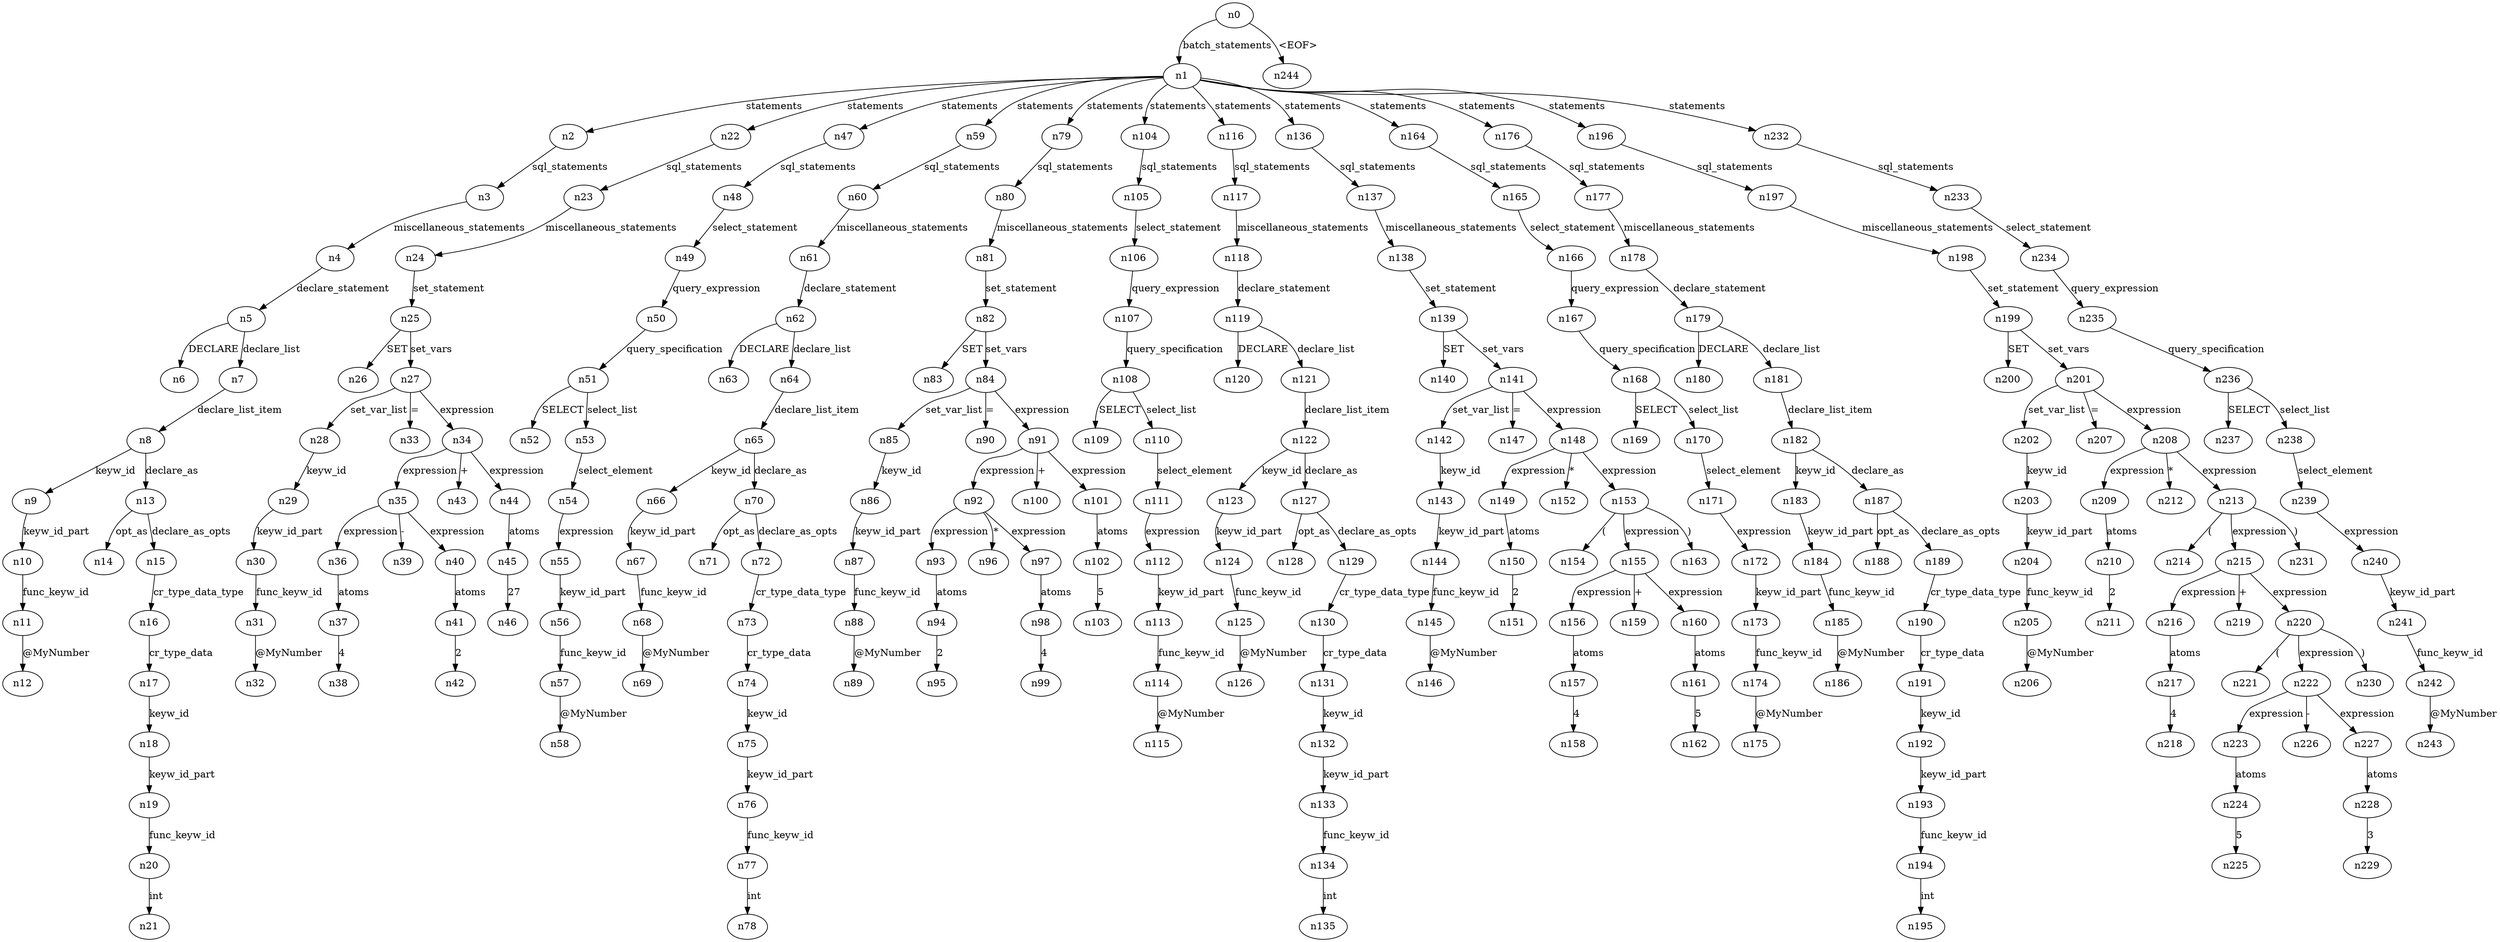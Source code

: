 digraph ParseTree {
  n0 -> n1 [label="batch_statements"];
  n1 -> n2 [label="statements"];
  n2 -> n3 [label="sql_statements"];
  n3 -> n4 [label="miscellaneous_statements"];
  n4 -> n5 [label="declare_statement"];
  n5 -> n6 [label="DECLARE"];
  n5 -> n7 [label="declare_list"];
  n7 -> n8 [label="declare_list_item"];
  n8 -> n9 [label="keyw_id"];
  n9 -> n10 [label="keyw_id_part"];
  n10 -> n11 [label="func_keyw_id"];
  n11 -> n12 [label="@MyNumber"];
  n8 -> n13 [label="declare_as"];
  n13 -> n14 [label="opt_as"];
  n13 -> n15 [label="declare_as_opts"];
  n15 -> n16 [label="cr_type_data_type"];
  n16 -> n17 [label="cr_type_data"];
  n17 -> n18 [label="keyw_id"];
  n18 -> n19 [label="keyw_id_part"];
  n19 -> n20 [label="func_keyw_id"];
  n20 -> n21 [label="int"];
  n1 -> n22 [label="statements"];
  n22 -> n23 [label="sql_statements"];
  n23 -> n24 [label="miscellaneous_statements"];
  n24 -> n25 [label="set_statement"];
  n25 -> n26 [label="SET"];
  n25 -> n27 [label="set_vars"];
  n27 -> n28 [label="set_var_list"];
  n28 -> n29 [label="keyw_id"];
  n29 -> n30 [label="keyw_id_part"];
  n30 -> n31 [label="func_keyw_id"];
  n31 -> n32 [label="@MyNumber"];
  n27 -> n33 [label="="];
  n27 -> n34 [label="expression"];
  n34 -> n35 [label="expression"];
  n35 -> n36 [label="expression"];
  n36 -> n37 [label="atoms"];
  n37 -> n38 [label="4"];
  n35 -> n39 [label="-"];
  n35 -> n40 [label="expression"];
  n40 -> n41 [label="atoms"];
  n41 -> n42 [label="2"];
  n34 -> n43 [label="+"];
  n34 -> n44 [label="expression"];
  n44 -> n45 [label="atoms"];
  n45 -> n46 [label="27"];
  n1 -> n47 [label="statements"];
  n47 -> n48 [label="sql_statements"];
  n48 -> n49 [label="select_statement"];
  n49 -> n50 [label="query_expression"];
  n50 -> n51 [label="query_specification"];
  n51 -> n52 [label="SELECT"];
  n51 -> n53 [label="select_list"];
  n53 -> n54 [label="select_element"];
  n54 -> n55 [label="expression"];
  n55 -> n56 [label="keyw_id_part"];
  n56 -> n57 [label="func_keyw_id"];
  n57 -> n58 [label="@MyNumber"];
  n1 -> n59 [label="statements"];
  n59 -> n60 [label="sql_statements"];
  n60 -> n61 [label="miscellaneous_statements"];
  n61 -> n62 [label="declare_statement"];
  n62 -> n63 [label="DECLARE"];
  n62 -> n64 [label="declare_list"];
  n64 -> n65 [label="declare_list_item"];
  n65 -> n66 [label="keyw_id"];
  n66 -> n67 [label="keyw_id_part"];
  n67 -> n68 [label="func_keyw_id"];
  n68 -> n69 [label="@MyNumber"];
  n65 -> n70 [label="declare_as"];
  n70 -> n71 [label="opt_as"];
  n70 -> n72 [label="declare_as_opts"];
  n72 -> n73 [label="cr_type_data_type"];
  n73 -> n74 [label="cr_type_data"];
  n74 -> n75 [label="keyw_id"];
  n75 -> n76 [label="keyw_id_part"];
  n76 -> n77 [label="func_keyw_id"];
  n77 -> n78 [label="int"];
  n1 -> n79 [label="statements"];
  n79 -> n80 [label="sql_statements"];
  n80 -> n81 [label="miscellaneous_statements"];
  n81 -> n82 [label="set_statement"];
  n82 -> n83 [label="SET"];
  n82 -> n84 [label="set_vars"];
  n84 -> n85 [label="set_var_list"];
  n85 -> n86 [label="keyw_id"];
  n86 -> n87 [label="keyw_id_part"];
  n87 -> n88 [label="func_keyw_id"];
  n88 -> n89 [label="@MyNumber"];
  n84 -> n90 [label="="];
  n84 -> n91 [label="expression"];
  n91 -> n92 [label="expression"];
  n92 -> n93 [label="expression"];
  n93 -> n94 [label="atoms"];
  n94 -> n95 [label="2"];
  n92 -> n96 [label="*"];
  n92 -> n97 [label="expression"];
  n97 -> n98 [label="atoms"];
  n98 -> n99 [label="4"];
  n91 -> n100 [label="+"];
  n91 -> n101 [label="expression"];
  n101 -> n102 [label="atoms"];
  n102 -> n103 [label="5"];
  n1 -> n104 [label="statements"];
  n104 -> n105 [label="sql_statements"];
  n105 -> n106 [label="select_statement"];
  n106 -> n107 [label="query_expression"];
  n107 -> n108 [label="query_specification"];
  n108 -> n109 [label="SELECT"];
  n108 -> n110 [label="select_list"];
  n110 -> n111 [label="select_element"];
  n111 -> n112 [label="expression"];
  n112 -> n113 [label="keyw_id_part"];
  n113 -> n114 [label="func_keyw_id"];
  n114 -> n115 [label="@MyNumber"];
  n1 -> n116 [label="statements"];
  n116 -> n117 [label="sql_statements"];
  n117 -> n118 [label="miscellaneous_statements"];
  n118 -> n119 [label="declare_statement"];
  n119 -> n120 [label="DECLARE"];
  n119 -> n121 [label="declare_list"];
  n121 -> n122 [label="declare_list_item"];
  n122 -> n123 [label="keyw_id"];
  n123 -> n124 [label="keyw_id_part"];
  n124 -> n125 [label="func_keyw_id"];
  n125 -> n126 [label="@MyNumber"];
  n122 -> n127 [label="declare_as"];
  n127 -> n128 [label="opt_as"];
  n127 -> n129 [label="declare_as_opts"];
  n129 -> n130 [label="cr_type_data_type"];
  n130 -> n131 [label="cr_type_data"];
  n131 -> n132 [label="keyw_id"];
  n132 -> n133 [label="keyw_id_part"];
  n133 -> n134 [label="func_keyw_id"];
  n134 -> n135 [label="int"];
  n1 -> n136 [label="statements"];
  n136 -> n137 [label="sql_statements"];
  n137 -> n138 [label="miscellaneous_statements"];
  n138 -> n139 [label="set_statement"];
  n139 -> n140 [label="SET"];
  n139 -> n141 [label="set_vars"];
  n141 -> n142 [label="set_var_list"];
  n142 -> n143 [label="keyw_id"];
  n143 -> n144 [label="keyw_id_part"];
  n144 -> n145 [label="func_keyw_id"];
  n145 -> n146 [label="@MyNumber"];
  n141 -> n147 [label="="];
  n141 -> n148 [label="expression"];
  n148 -> n149 [label="expression"];
  n149 -> n150 [label="atoms"];
  n150 -> n151 [label="2"];
  n148 -> n152 [label="*"];
  n148 -> n153 [label="expression"];
  n153 -> n154 [label="("];
  n153 -> n155 [label="expression"];
  n155 -> n156 [label="expression"];
  n156 -> n157 [label="atoms"];
  n157 -> n158 [label="4"];
  n155 -> n159 [label="+"];
  n155 -> n160 [label="expression"];
  n160 -> n161 [label="atoms"];
  n161 -> n162 [label="5"];
  n153 -> n163 [label=")"];
  n1 -> n164 [label="statements"];
  n164 -> n165 [label="sql_statements"];
  n165 -> n166 [label="select_statement"];
  n166 -> n167 [label="query_expression"];
  n167 -> n168 [label="query_specification"];
  n168 -> n169 [label="SELECT"];
  n168 -> n170 [label="select_list"];
  n170 -> n171 [label="select_element"];
  n171 -> n172 [label="expression"];
  n172 -> n173 [label="keyw_id_part"];
  n173 -> n174 [label="func_keyw_id"];
  n174 -> n175 [label="@MyNumber"];
  n1 -> n176 [label="statements"];
  n176 -> n177 [label="sql_statements"];
  n177 -> n178 [label="miscellaneous_statements"];
  n178 -> n179 [label="declare_statement"];
  n179 -> n180 [label="DECLARE"];
  n179 -> n181 [label="declare_list"];
  n181 -> n182 [label="declare_list_item"];
  n182 -> n183 [label="keyw_id"];
  n183 -> n184 [label="keyw_id_part"];
  n184 -> n185 [label="func_keyw_id"];
  n185 -> n186 [label="@MyNumber"];
  n182 -> n187 [label="declare_as"];
  n187 -> n188 [label="opt_as"];
  n187 -> n189 [label="declare_as_opts"];
  n189 -> n190 [label="cr_type_data_type"];
  n190 -> n191 [label="cr_type_data"];
  n191 -> n192 [label="keyw_id"];
  n192 -> n193 [label="keyw_id_part"];
  n193 -> n194 [label="func_keyw_id"];
  n194 -> n195 [label="int"];
  n1 -> n196 [label="statements"];
  n196 -> n197 [label="sql_statements"];
  n197 -> n198 [label="miscellaneous_statements"];
  n198 -> n199 [label="set_statement"];
  n199 -> n200 [label="SET"];
  n199 -> n201 [label="set_vars"];
  n201 -> n202 [label="set_var_list"];
  n202 -> n203 [label="keyw_id"];
  n203 -> n204 [label="keyw_id_part"];
  n204 -> n205 [label="func_keyw_id"];
  n205 -> n206 [label="@MyNumber"];
  n201 -> n207 [label="="];
  n201 -> n208 [label="expression"];
  n208 -> n209 [label="expression"];
  n209 -> n210 [label="atoms"];
  n210 -> n211 [label="2"];
  n208 -> n212 [label="*"];
  n208 -> n213 [label="expression"];
  n213 -> n214 [label="("];
  n213 -> n215 [label="expression"];
  n215 -> n216 [label="expression"];
  n216 -> n217 [label="atoms"];
  n217 -> n218 [label="4"];
  n215 -> n219 [label="+"];
  n215 -> n220 [label="expression"];
  n220 -> n221 [label="("];
  n220 -> n222 [label="expression"];
  n222 -> n223 [label="expression"];
  n223 -> n224 [label="atoms"];
  n224 -> n225 [label="5"];
  n222 -> n226 [label="-"];
  n222 -> n227 [label="expression"];
  n227 -> n228 [label="atoms"];
  n228 -> n229 [label="3"];
  n220 -> n230 [label=")"];
  n213 -> n231 [label=")"];
  n1 -> n232 [label="statements"];
  n232 -> n233 [label="sql_statements"];
  n233 -> n234 [label="select_statement"];
  n234 -> n235 [label="query_expression"];
  n235 -> n236 [label="query_specification"];
  n236 -> n237 [label="SELECT"];
  n236 -> n238 [label="select_list"];
  n238 -> n239 [label="select_element"];
  n239 -> n240 [label="expression"];
  n240 -> n241 [label="keyw_id_part"];
  n241 -> n242 [label="func_keyw_id"];
  n242 -> n243 [label="@MyNumber"];
  n0 -> n244 [label="<EOF>"];
}